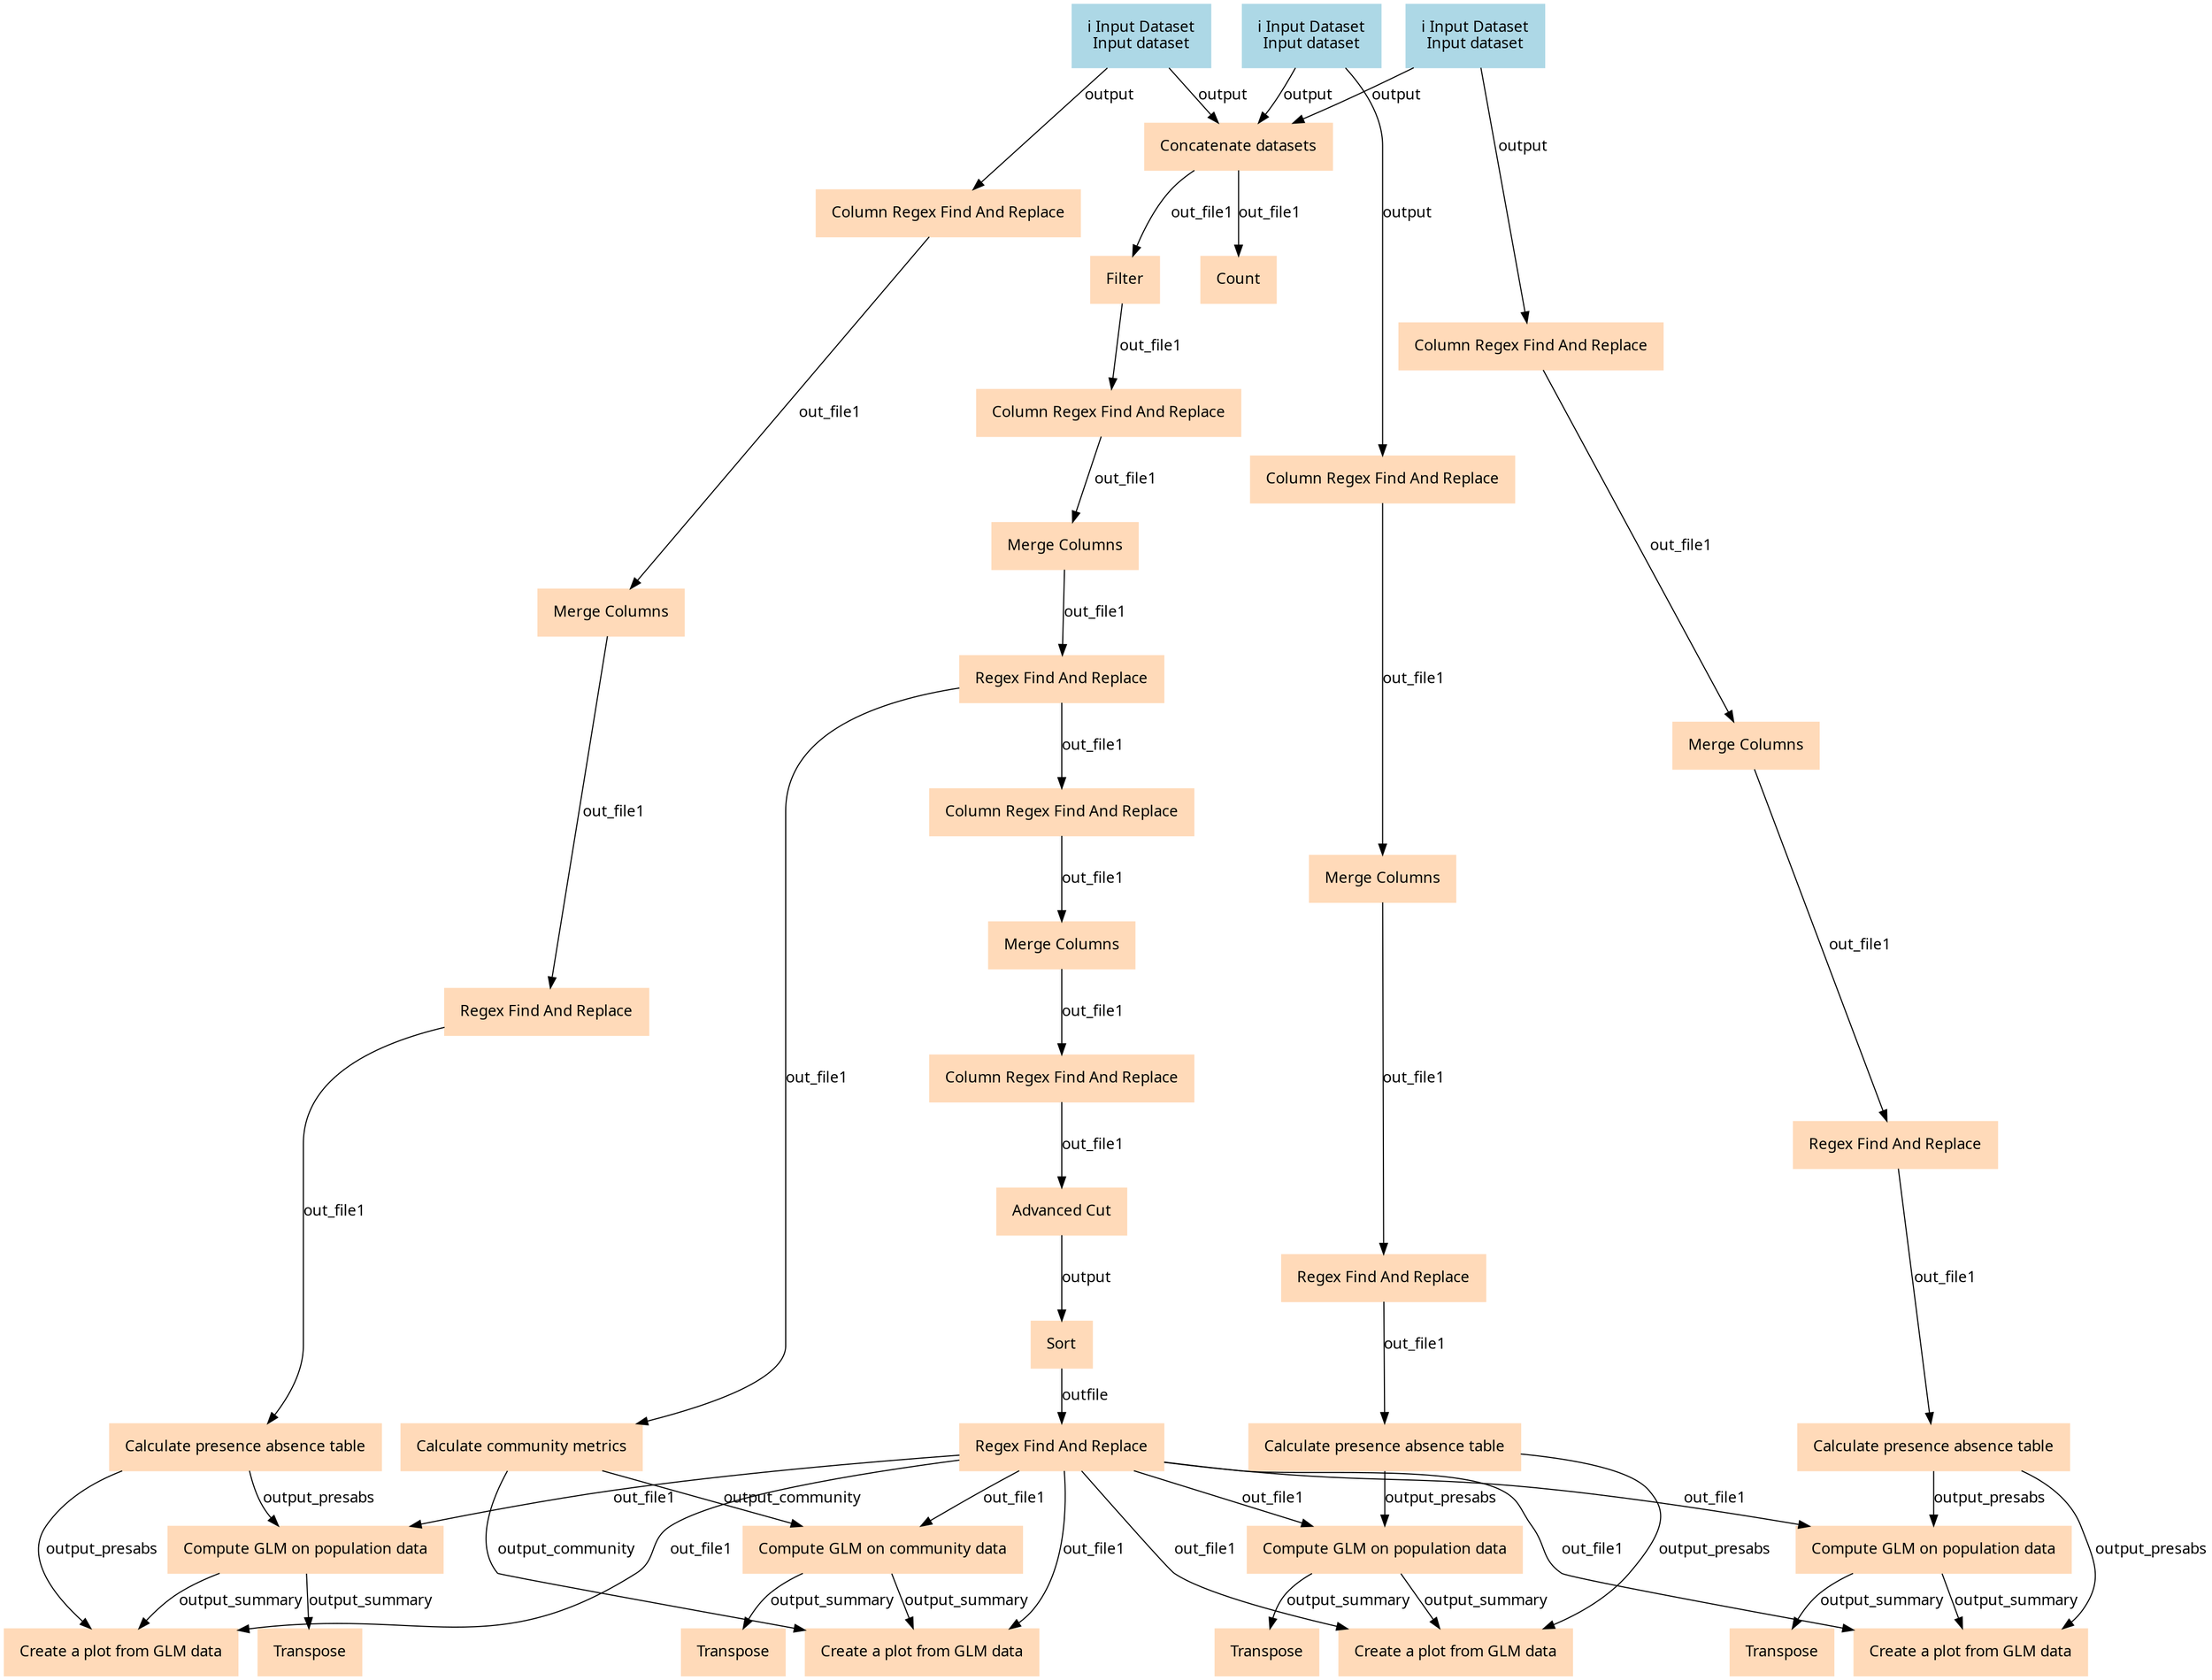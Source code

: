 digraph main {
  node [fontname="Atkinson Hyperlegible", shape=box, color=white,style=filled,color=peachpuff,margin="0.2,0.2"];
  edge [fontname="Atkinson Hyperlegible"];
  0[color=lightblue,label="ℹ️ Input Dataset\nInput dataset"]
  1[color=lightblue,label="ℹ️ Input Dataset\nInput dataset"]
  2[color=lightblue,label="ℹ️ Input Dataset\nInput dataset"]
  3[label="Column Regex Find And Replace"]
  0 -> 3 [label="output"]
  4[label="Column Regex Find And Replace"]
  1 -> 4 [label="output"]
  5[label="Concatenate datasets"]
  2 -> 5 [label="output"]
  1 -> 5 [label="output"]
  0 -> 5 [label="output"]
  6[label="Column Regex Find And Replace"]
  2 -> 6 [label="output"]
  7[label="Merge Columns"]
  3 -> 7 [label="out_file1"]
  8[label="Merge Columns"]
  4 -> 8 [label="out_file1"]
  9[label="Count"]
  5 -> 9 [label="out_file1"]
  10[label="Filter"]
  5 -> 10 [label="out_file1"]
  11[label="Merge Columns"]
  6 -> 11 [label="out_file1"]
  12[label="Regex Find And Replace"]
  7 -> 12 [label="out_file1"]
  13[label="Regex Find And Replace"]
  8 -> 13 [label="out_file1"]
  14[label="Column Regex Find And Replace"]
  10 -> 14 [label="out_file1"]
  15[label="Regex Find And Replace"]
  11 -> 15 [label="out_file1"]
  16[label="Calculate presence absence table"]
  12 -> 16 [label="out_file1"]
  17[label="Calculate presence absence table"]
  13 -> 17 [label="out_file1"]
  18[label="Merge Columns"]
  14 -> 18 [label="out_file1"]
  19[label="Calculate presence absence table"]
  15 -> 19 [label="out_file1"]
  20[label="Regex Find And Replace"]
  18 -> 20 [label="out_file1"]
  21[label="Calculate community metrics"]
  20 -> 21 [label="out_file1"]
  22[label="Column Regex Find And Replace"]
  20 -> 22 [label="out_file1"]
  23[label="Merge Columns"]
  22 -> 23 [label="out_file1"]
  24[label="Column Regex Find And Replace"]
  23 -> 24 [label="out_file1"]
  25[label="Advanced Cut"]
  24 -> 25 [label="out_file1"]
  26[label="Sort"]
  25 -> 26 [label="output"]
  27[label="Regex Find And Replace"]
  26 -> 27 [label="outfile"]
  28[label="Compute GLM on community data"]
  21 -> 28 [label="output_community"]
  27 -> 28 [label="out_file1"]
  29[label="Compute GLM on population data"]
  16 -> 29 [label="output_presabs"]
  27 -> 29 [label="out_file1"]
  30[label="Compute GLM on population data"]
  17 -> 30 [label="output_presabs"]
  27 -> 30 [label="out_file1"]
  31[label="Compute GLM on population data"]
  19 -> 31 [label="output_presabs"]
  27 -> 31 [label="out_file1"]
  32[label="Transpose"]
  28 -> 32 [label="output_summary"]
  33[label="Create a plot from GLM data"]
  21 -> 33 [label="output_community"]
  28 -> 33 [label="output_summary"]
  27 -> 33 [label="out_file1"]
  34[label="Transpose"]
  29 -> 34 [label="output_summary"]
  35[label="Create a plot from GLM data"]
  16 -> 35 [label="output_presabs"]
  29 -> 35 [label="output_summary"]
  27 -> 35 [label="out_file1"]
  36[label="Transpose"]
  30 -> 36 [label="output_summary"]
  37[label="Create a plot from GLM data"]
  17 -> 37 [label="output_presabs"]
  30 -> 37 [label="output_summary"]
  27 -> 37 [label="out_file1"]
  38[label="Transpose"]
  31 -> 38 [label="output_summary"]
  39[label="Create a plot from GLM data"]
  19 -> 39 [label="output_presabs"]
  31 -> 39 [label="output_summary"]
  27 -> 39 [label="out_file1"]
}